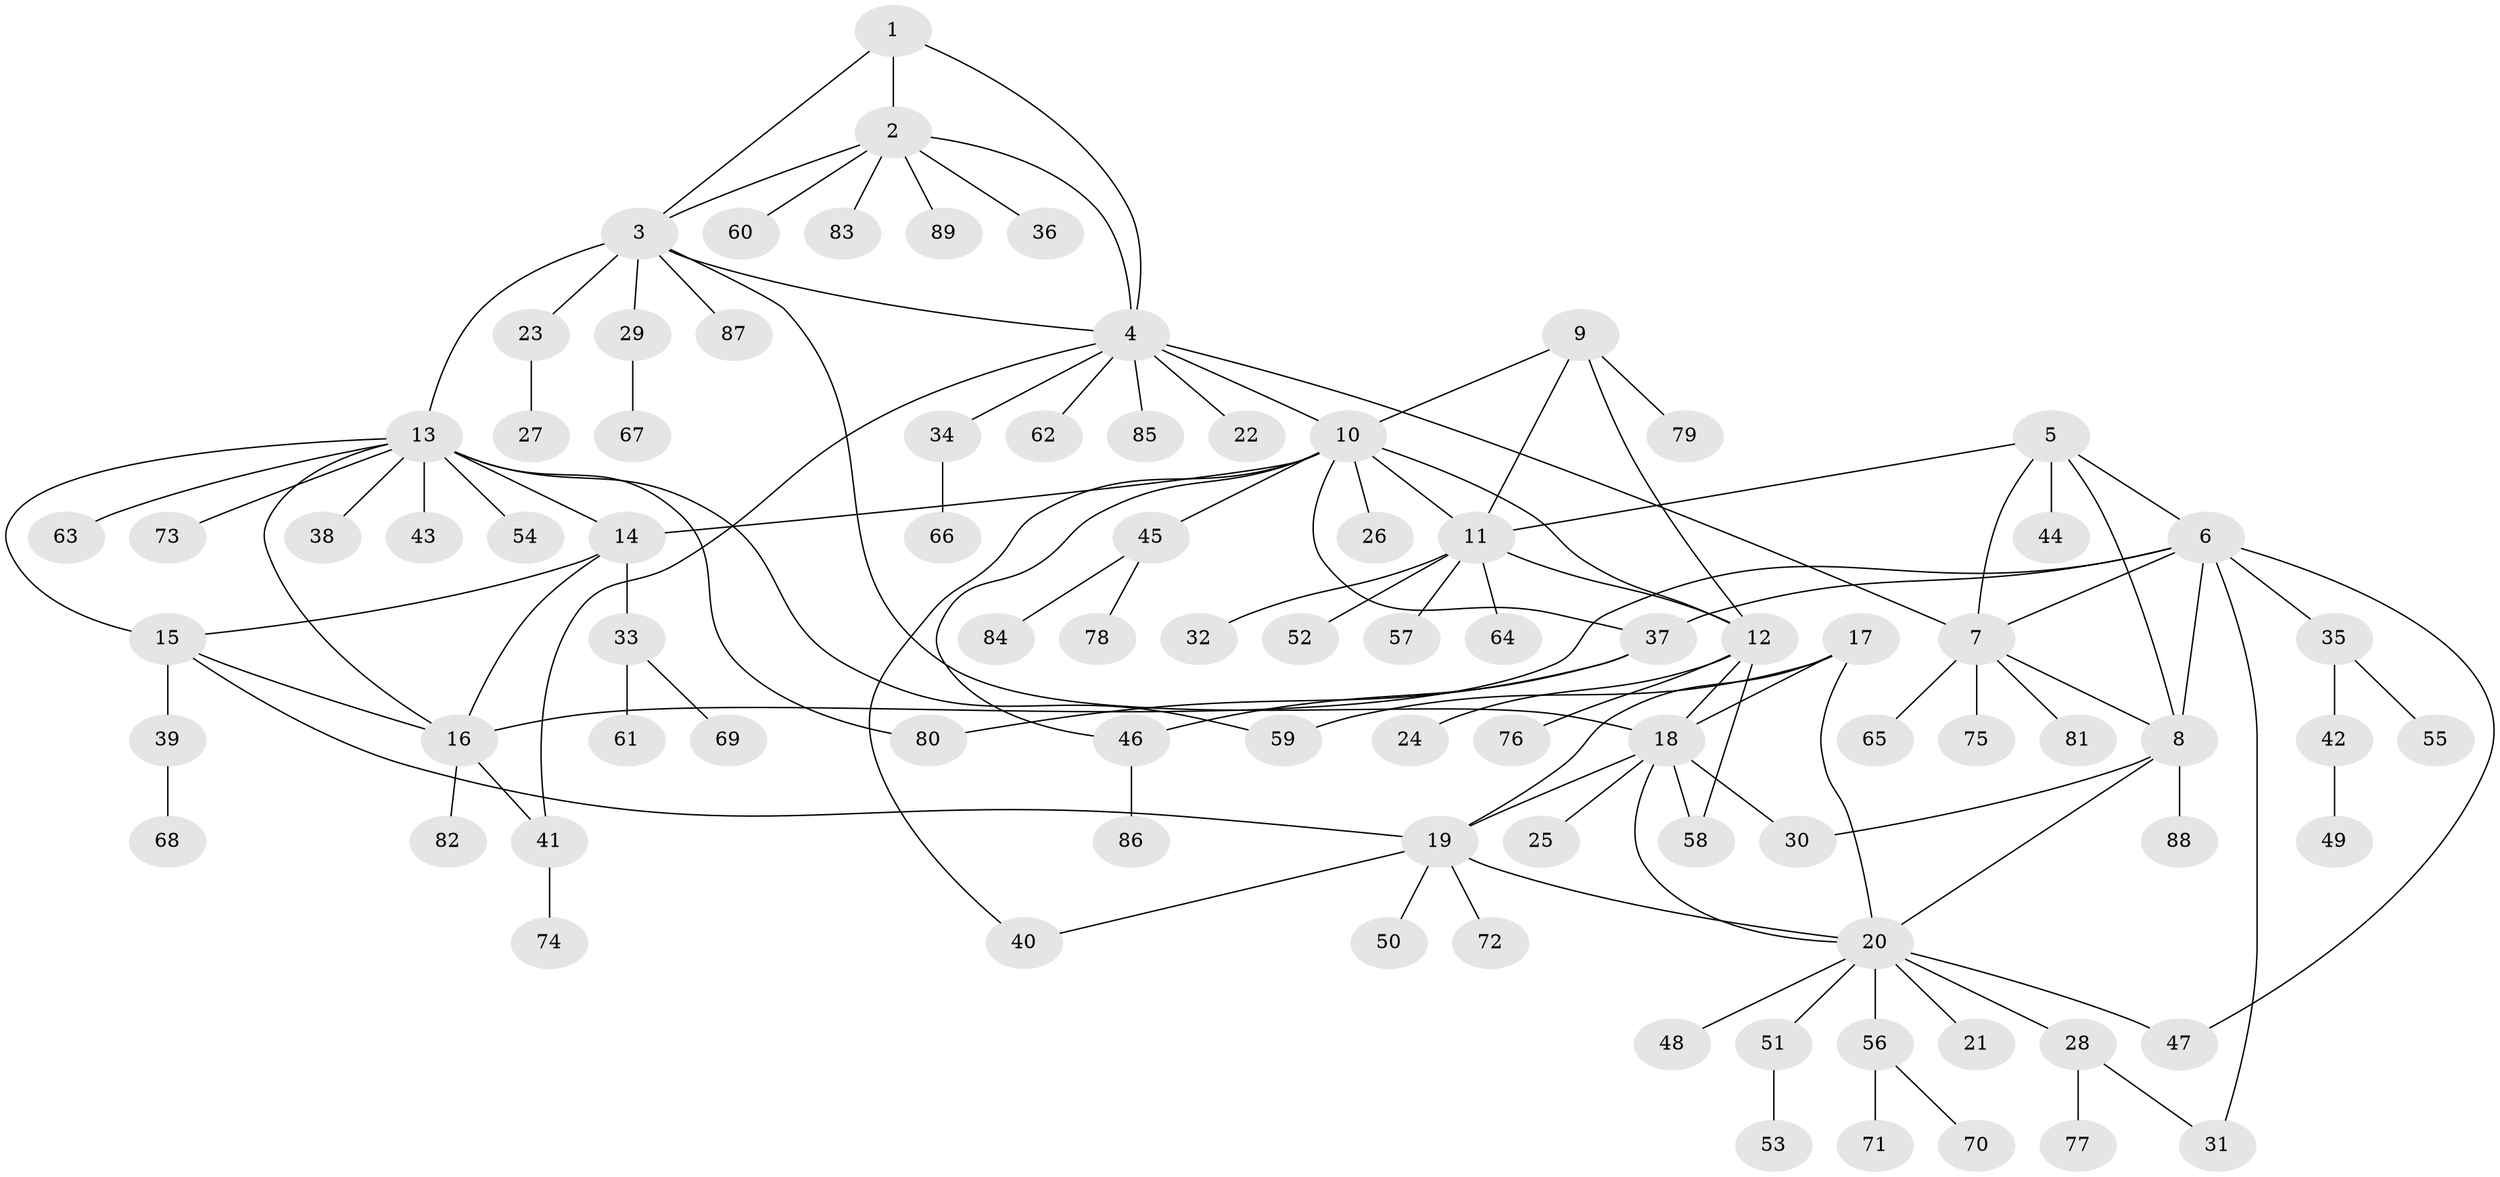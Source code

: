 // coarse degree distribution, {3: 0.037037037037037035, 6: 0.05555555555555555, 7: 0.07407407407407407, 9: 0.05555555555555555, 4: 0.09259259259259259, 8: 0.018518518518518517, 5: 0.037037037037037035, 1: 0.3888888888888889, 2: 0.24074074074074073}
// Generated by graph-tools (version 1.1) at 2025/52/03/04/25 22:52:29]
// undirected, 89 vertices, 119 edges
graph export_dot {
  node [color=gray90,style=filled];
  1;
  2;
  3;
  4;
  5;
  6;
  7;
  8;
  9;
  10;
  11;
  12;
  13;
  14;
  15;
  16;
  17;
  18;
  19;
  20;
  21;
  22;
  23;
  24;
  25;
  26;
  27;
  28;
  29;
  30;
  31;
  32;
  33;
  34;
  35;
  36;
  37;
  38;
  39;
  40;
  41;
  42;
  43;
  44;
  45;
  46;
  47;
  48;
  49;
  50;
  51;
  52;
  53;
  54;
  55;
  56;
  57;
  58;
  59;
  60;
  61;
  62;
  63;
  64;
  65;
  66;
  67;
  68;
  69;
  70;
  71;
  72;
  73;
  74;
  75;
  76;
  77;
  78;
  79;
  80;
  81;
  82;
  83;
  84;
  85;
  86;
  87;
  88;
  89;
  1 -- 2;
  1 -- 3;
  1 -- 4;
  2 -- 3;
  2 -- 4;
  2 -- 36;
  2 -- 60;
  2 -- 83;
  2 -- 89;
  3 -- 4;
  3 -- 13;
  3 -- 18;
  3 -- 23;
  3 -- 29;
  3 -- 87;
  4 -- 7;
  4 -- 10;
  4 -- 22;
  4 -- 34;
  4 -- 41;
  4 -- 62;
  4 -- 85;
  5 -- 6;
  5 -- 7;
  5 -- 8;
  5 -- 11;
  5 -- 44;
  6 -- 7;
  6 -- 8;
  6 -- 16;
  6 -- 31;
  6 -- 35;
  6 -- 37;
  6 -- 47;
  7 -- 8;
  7 -- 65;
  7 -- 75;
  7 -- 81;
  8 -- 20;
  8 -- 30;
  8 -- 88;
  9 -- 10;
  9 -- 11;
  9 -- 12;
  9 -- 79;
  10 -- 11;
  10 -- 12;
  10 -- 14;
  10 -- 26;
  10 -- 37;
  10 -- 40;
  10 -- 45;
  10 -- 46;
  11 -- 12;
  11 -- 32;
  11 -- 52;
  11 -- 57;
  11 -- 64;
  12 -- 18;
  12 -- 24;
  12 -- 58;
  12 -- 76;
  13 -- 14;
  13 -- 15;
  13 -- 16;
  13 -- 38;
  13 -- 43;
  13 -- 54;
  13 -- 59;
  13 -- 63;
  13 -- 73;
  13 -- 80;
  14 -- 15;
  14 -- 16;
  14 -- 33;
  15 -- 16;
  15 -- 19;
  15 -- 39;
  16 -- 41;
  16 -- 82;
  17 -- 18;
  17 -- 19;
  17 -- 20;
  17 -- 59;
  18 -- 19;
  18 -- 20;
  18 -- 25;
  18 -- 30;
  18 -- 58;
  19 -- 20;
  19 -- 40;
  19 -- 50;
  19 -- 72;
  20 -- 21;
  20 -- 28;
  20 -- 47;
  20 -- 48;
  20 -- 51;
  20 -- 56;
  23 -- 27;
  28 -- 31;
  28 -- 77;
  29 -- 67;
  33 -- 61;
  33 -- 69;
  34 -- 66;
  35 -- 42;
  35 -- 55;
  37 -- 46;
  37 -- 80;
  39 -- 68;
  41 -- 74;
  42 -- 49;
  45 -- 78;
  45 -- 84;
  46 -- 86;
  51 -- 53;
  56 -- 70;
  56 -- 71;
}
